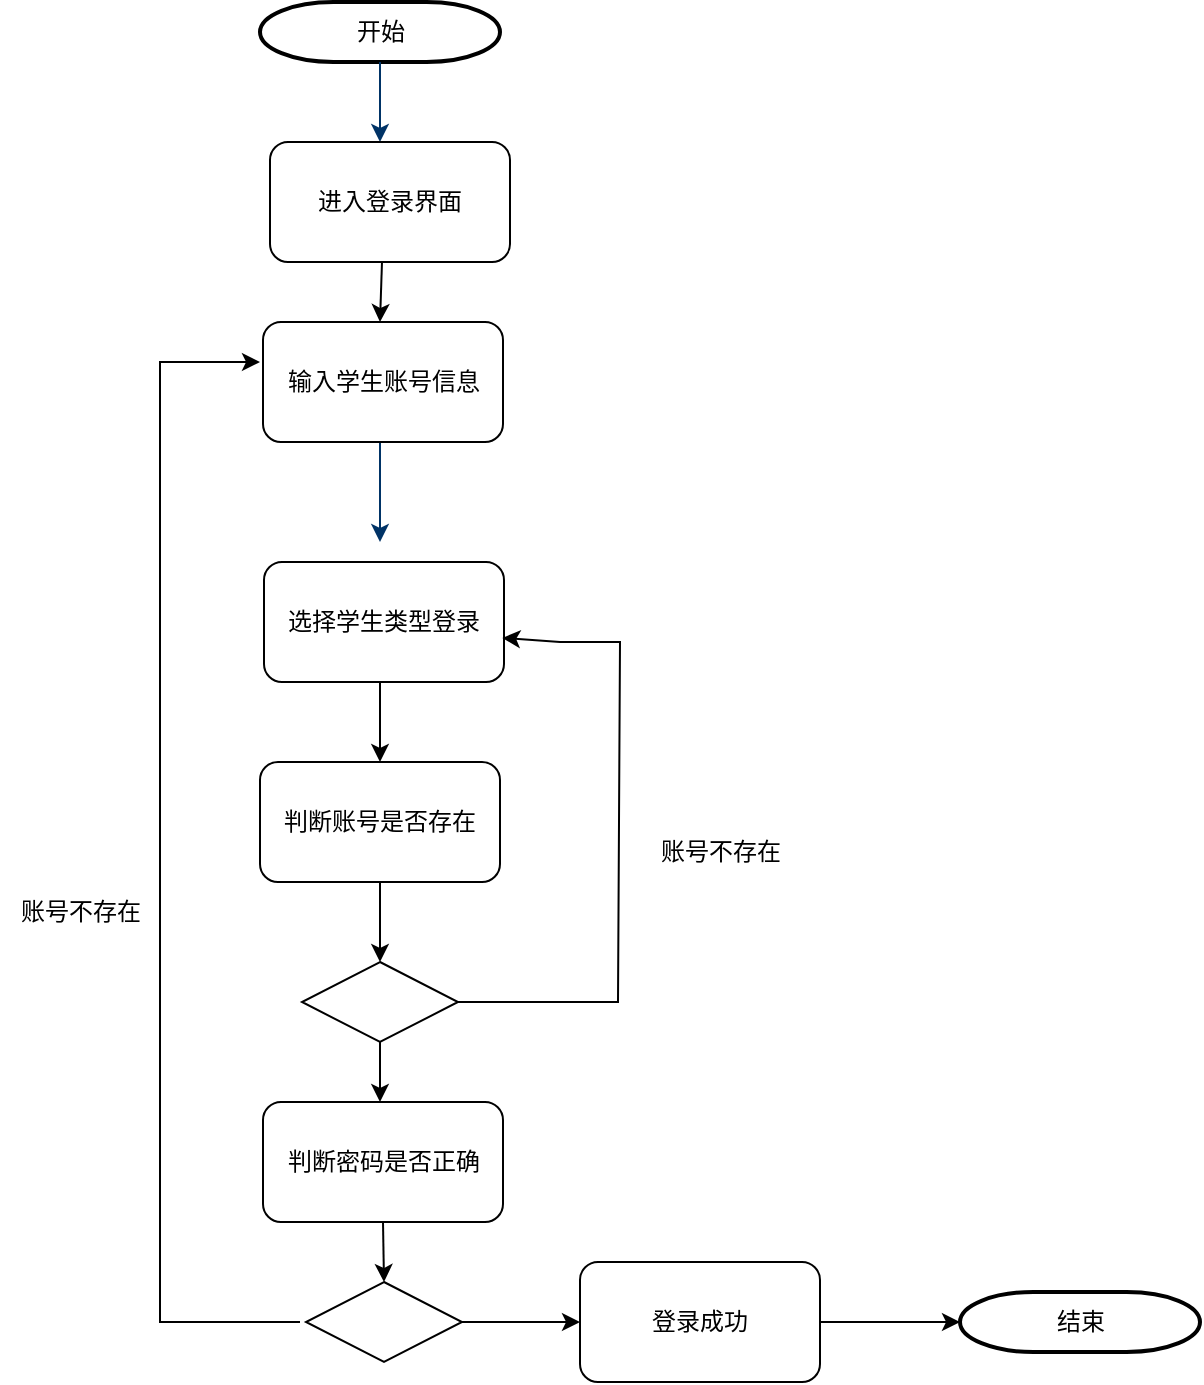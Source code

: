 <mxfile version="22.0.8" type="github">
  <diagram id="6a731a19-8d31-9384-78a2-239565b7b9f0" name="Page-1">
    <mxGraphModel dx="1050" dy="542" grid="1" gridSize="10" guides="1" tooltips="1" connect="1" arrows="1" fold="1" page="1" pageScale="1" pageWidth="1169" pageHeight="827" background="none" math="0" shadow="0">
      <root>
        <mxCell id="0" />
        <mxCell id="1" parent="0" />
        <mxCell id="2" value="开始" style="shape=mxgraph.flowchart.terminator;strokeWidth=2;gradientColor=none;gradientDirection=north;fontStyle=0;html=1;" parent="1" vertex="1">
          <mxGeometry x="260" y="60" width="120" height="30" as="geometry" />
        </mxCell>
        <mxCell id="7" style="fontStyle=1;strokeColor=#003366;strokeWidth=1;html=1;" parent="1" source="2" edge="1">
          <mxGeometry relative="1" as="geometry">
            <mxPoint x="320" y="130" as="targetPoint" />
          </mxGeometry>
        </mxCell>
        <mxCell id="8" style="fontStyle=1;strokeColor=#003366;strokeWidth=1;html=1;" parent="1" edge="1">
          <mxGeometry relative="1" as="geometry">
            <mxPoint x="320" y="250" as="sourcePoint" />
            <mxPoint x="320" y="330" as="targetPoint" />
            <Array as="points">
              <mxPoint x="320" y="230" />
            </Array>
          </mxGeometry>
        </mxCell>
        <mxCell id="wJdU_Nf6YIis5s1w9zZT-55" value="进入登录界面" style="rounded=1;whiteSpace=wrap;html=1;" parent="1" vertex="1">
          <mxGeometry x="265" y="130" width="120" height="60" as="geometry" />
        </mxCell>
        <mxCell id="wJdU_Nf6YIis5s1w9zZT-56" value="输入学生账号信息" style="rounded=1;whiteSpace=wrap;html=1;" parent="1" vertex="1">
          <mxGeometry x="261.5" y="220" width="120" height="60" as="geometry" />
        </mxCell>
        <mxCell id="wJdU_Nf6YIis5s1w9zZT-57" value="" style="endArrow=classic;html=1;rounded=0;" parent="1" edge="1">
          <mxGeometry width="50" height="50" relative="1" as="geometry">
            <mxPoint x="321" y="190" as="sourcePoint" />
            <mxPoint x="320" y="220" as="targetPoint" />
          </mxGeometry>
        </mxCell>
        <mxCell id="wJdU_Nf6YIis5s1w9zZT-59" value="选择学生类型登录" style="rounded=1;whiteSpace=wrap;html=1;" parent="1" vertex="1">
          <mxGeometry x="262" y="340" width="120" height="60" as="geometry" />
        </mxCell>
        <mxCell id="wJdU_Nf6YIis5s1w9zZT-60" value="" style="endArrow=classic;html=1;rounded=0;" parent="1" edge="1">
          <mxGeometry width="50" height="50" relative="1" as="geometry">
            <mxPoint x="320" y="400" as="sourcePoint" />
            <mxPoint x="320" y="440" as="targetPoint" />
          </mxGeometry>
        </mxCell>
        <mxCell id="wJdU_Nf6YIis5s1w9zZT-61" value="" style="rhombus;whiteSpace=wrap;html=1;" parent="1" vertex="1">
          <mxGeometry x="281" y="540" width="78" height="40" as="geometry" />
        </mxCell>
        <mxCell id="wJdU_Nf6YIis5s1w9zZT-62" value="" style="endArrow=classic;html=1;rounded=0;entryX=0.993;entryY=0.633;entryDx=0;entryDy=0;entryPerimeter=0;" parent="1" target="wJdU_Nf6YIis5s1w9zZT-59" edge="1">
          <mxGeometry width="50" height="50" relative="1" as="geometry">
            <mxPoint x="359" y="560" as="sourcePoint" />
            <mxPoint x="380.5" y="350" as="targetPoint" />
            <Array as="points">
              <mxPoint x="439" y="560" />
              <mxPoint x="440" y="380" />
              <mxPoint x="410" y="380" />
            </Array>
          </mxGeometry>
        </mxCell>
        <mxCell id="wJdU_Nf6YIis5s1w9zZT-63" value="账号不存在" style="text;html=1;align=center;verticalAlign=middle;resizable=0;points=[];autosize=1;strokeColor=none;fillColor=none;" parent="1" vertex="1">
          <mxGeometry x="450" y="470" width="80" height="30" as="geometry" />
        </mxCell>
        <mxCell id="wJdU_Nf6YIis5s1w9zZT-64" value="" style="endArrow=classic;html=1;rounded=0;exitX=0.5;exitY=1;exitDx=0;exitDy=0;" parent="1" source="wJdU_Nf6YIis5s1w9zZT-61" edge="1">
          <mxGeometry width="50" height="50" relative="1" as="geometry">
            <mxPoint x="512" y="460" as="sourcePoint" />
            <mxPoint x="320" y="610" as="targetPoint" />
          </mxGeometry>
        </mxCell>
        <mxCell id="wJdU_Nf6YIis5s1w9zZT-65" value="结束" style="shape=mxgraph.flowchart.terminator;strokeWidth=2;gradientColor=none;gradientDirection=north;fontStyle=0;html=1;" parent="1" vertex="1">
          <mxGeometry x="610" y="705" width="120" height="30" as="geometry" />
        </mxCell>
        <mxCell id="lrlmSxfgCF_-cjUJ0Jiy-33" value="判断账号是否存在" style="rounded=1;whiteSpace=wrap;html=1;" parent="1" vertex="1">
          <mxGeometry x="260" y="440" width="120" height="60" as="geometry" />
        </mxCell>
        <mxCell id="lrlmSxfgCF_-cjUJ0Jiy-34" value="" style="endArrow=classic;html=1;rounded=0;" parent="1" edge="1">
          <mxGeometry width="50" height="50" relative="1" as="geometry">
            <mxPoint x="320" y="500" as="sourcePoint" />
            <mxPoint x="320" y="540" as="targetPoint" />
          </mxGeometry>
        </mxCell>
        <mxCell id="lrlmSxfgCF_-cjUJ0Jiy-35" value="判断密码是否正确" style="rounded=1;whiteSpace=wrap;html=1;" parent="1" vertex="1">
          <mxGeometry x="261.5" y="610" width="120" height="60" as="geometry" />
        </mxCell>
        <mxCell id="YpjsiR0Ej5Osr4Qk32iu-8" style="edgeStyle=orthogonalEdgeStyle;rounded=0;orthogonalLoop=1;jettySize=auto;html=1;exitX=0.5;exitY=1;exitDx=0;exitDy=0;" parent="1" source="lrlmSxfgCF_-cjUJ0Jiy-35" target="lrlmSxfgCF_-cjUJ0Jiy-35" edge="1">
          <mxGeometry relative="1" as="geometry" />
        </mxCell>
        <mxCell id="YpjsiR0Ej5Osr4Qk32iu-9" value="" style="endArrow=classic;html=1;rounded=0;exitX=0.5;exitY=1;exitDx=0;exitDy=0;" parent="1" source="lrlmSxfgCF_-cjUJ0Jiy-35" edge="1">
          <mxGeometry width="50" height="50" relative="1" as="geometry">
            <mxPoint x="510" y="720" as="sourcePoint" />
            <mxPoint x="322" y="700" as="targetPoint" />
          </mxGeometry>
        </mxCell>
        <mxCell id="YpjsiR0Ej5Osr4Qk32iu-10" value="" style="rhombus;whiteSpace=wrap;html=1;" parent="1" vertex="1">
          <mxGeometry x="283" y="700" width="78" height="40" as="geometry" />
        </mxCell>
        <mxCell id="YpjsiR0Ej5Osr4Qk32iu-11" value="" style="endArrow=classic;html=1;rounded=0;" parent="1" edge="1">
          <mxGeometry width="50" height="50" relative="1" as="geometry">
            <mxPoint x="280" y="720" as="sourcePoint" />
            <mxPoint x="260" y="240" as="targetPoint" />
            <Array as="points">
              <mxPoint x="210" y="720" />
              <mxPoint x="210" y="640" />
              <mxPoint x="210" y="560" />
              <mxPoint x="210" y="240" />
            </Array>
          </mxGeometry>
        </mxCell>
        <mxCell id="YpjsiR0Ej5Osr4Qk32iu-12" value="账号不存在" style="text;html=1;align=center;verticalAlign=middle;resizable=0;points=[];autosize=1;strokeColor=none;fillColor=none;" parent="1" vertex="1">
          <mxGeometry x="130" y="500" width="80" height="30" as="geometry" />
        </mxCell>
        <mxCell id="YpjsiR0Ej5Osr4Qk32iu-14" value="登录成功" style="rounded=1;whiteSpace=wrap;html=1;" parent="1" vertex="1">
          <mxGeometry x="420" y="690" width="120" height="60" as="geometry" />
        </mxCell>
        <mxCell id="YpjsiR0Ej5Osr4Qk32iu-15" value="" style="endArrow=classic;html=1;rounded=0;exitX=1;exitY=0.5;exitDx=0;exitDy=0;entryX=0;entryY=0.5;entryDx=0;entryDy=0;" parent="1" source="YpjsiR0Ej5Osr4Qk32iu-10" target="YpjsiR0Ej5Osr4Qk32iu-14" edge="1">
          <mxGeometry width="50" height="50" relative="1" as="geometry">
            <mxPoint x="520" y="590" as="sourcePoint" />
            <mxPoint x="570" y="540" as="targetPoint" />
          </mxGeometry>
        </mxCell>
        <mxCell id="YpjsiR0Ej5Osr4Qk32iu-16" value="" style="endArrow=classic;html=1;rounded=0;entryX=0;entryY=0.5;entryDx=0;entryDy=0;entryPerimeter=0;" parent="1" target="wJdU_Nf6YIis5s1w9zZT-65" edge="1">
          <mxGeometry width="50" height="50" relative="1" as="geometry">
            <mxPoint x="540" y="720" as="sourcePoint" />
            <mxPoint x="590" y="670" as="targetPoint" />
          </mxGeometry>
        </mxCell>
      </root>
    </mxGraphModel>
  </diagram>
</mxfile>
